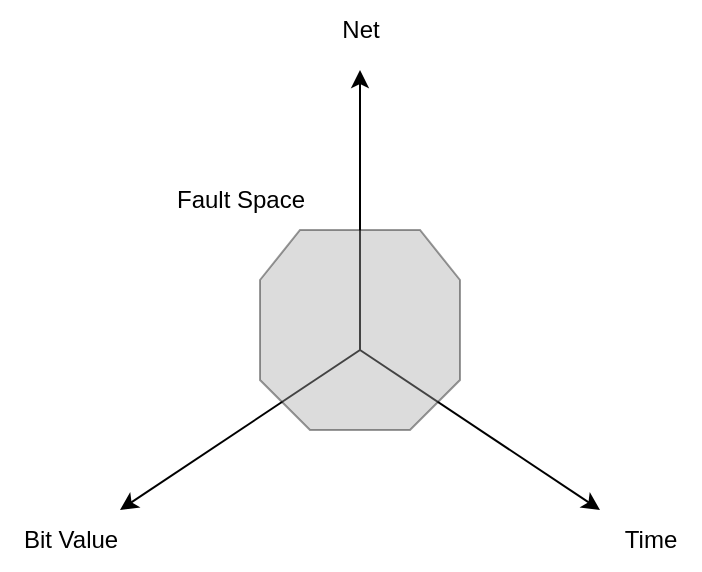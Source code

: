 <mxfile version="20.0.3" type="github">
  <diagram id="gKdZTlmEmeAZpFS0FV5C" name="Page-1">
    <mxGraphModel dx="677" dy="354" grid="1" gridSize="10" guides="1" tooltips="1" connect="1" arrows="1" fold="1" page="1" pageScale="1" pageWidth="850" pageHeight="1100" math="0" shadow="0">
      <root>
        <mxCell id="0" />
        <mxCell id="1" parent="0" />
        <mxCell id="eVbXWNusR5E1aaUNYQW5-1" value="" style="endArrow=classic;html=1;rounded=0;" edge="1" parent="1">
          <mxGeometry width="50" height="50" relative="1" as="geometry">
            <mxPoint x="400" y="400" as="sourcePoint" />
            <mxPoint x="400" y="260" as="targetPoint" />
          </mxGeometry>
        </mxCell>
        <mxCell id="eVbXWNusR5E1aaUNYQW5-2" value="" style="endArrow=classic;html=1;rounded=0;" edge="1" parent="1">
          <mxGeometry width="50" height="50" relative="1" as="geometry">
            <mxPoint x="400" y="400" as="sourcePoint" />
            <mxPoint x="280" y="480" as="targetPoint" />
          </mxGeometry>
        </mxCell>
        <mxCell id="eVbXWNusR5E1aaUNYQW5-3" value="" style="endArrow=classic;html=1;rounded=0;" edge="1" parent="1">
          <mxGeometry width="50" height="50" relative="1" as="geometry">
            <mxPoint x="400" y="400" as="sourcePoint" />
            <mxPoint x="520" y="480" as="targetPoint" />
          </mxGeometry>
        </mxCell>
        <mxCell id="eVbXWNusR5E1aaUNYQW5-4" value="Net" style="text;html=1;align=center;verticalAlign=middle;resizable=0;points=[];autosize=1;strokeColor=none;fillColor=none;" vertex="1" parent="1">
          <mxGeometry x="380" y="225" width="40" height="30" as="geometry" />
        </mxCell>
        <mxCell id="eVbXWNusR5E1aaUNYQW5-5" value="Bit Value" style="text;html=1;align=center;verticalAlign=middle;resizable=0;points=[];autosize=1;strokeColor=none;fillColor=none;" vertex="1" parent="1">
          <mxGeometry x="220" y="480" width="70" height="30" as="geometry" />
        </mxCell>
        <mxCell id="eVbXWNusR5E1aaUNYQW5-6" value="Time" style="text;html=1;align=center;verticalAlign=middle;resizable=0;points=[];autosize=1;strokeColor=none;fillColor=none;" vertex="1" parent="1">
          <mxGeometry x="520" y="480" width="50" height="30" as="geometry" />
        </mxCell>
        <mxCell id="eVbXWNusR5E1aaUNYQW5-7" value="Fault Space" style="text;html=1;align=center;verticalAlign=middle;resizable=0;points=[];autosize=1;strokeColor=none;fillColor=none;" vertex="1" parent="1">
          <mxGeometry x="295" y="310" width="90" height="30" as="geometry" />
        </mxCell>
        <mxCell id="eVbXWNusR5E1aaUNYQW5-12" value="" style="verticalLabelPosition=bottom;verticalAlign=top;html=1;shape=mxgraph.basic.polygon;polyCoords=[[0.2,0],[0.8,0],[1,0.25],[1,0.75],[0.75,1],[0.25,1],[0,0.75],[0,0.25]];polyline=0;fillColor=#A8A8A8;gradientColor=none;opacity=40;strokeColor=default;" vertex="1" parent="1">
          <mxGeometry x="350" y="340" width="100" height="100" as="geometry" />
        </mxCell>
      </root>
    </mxGraphModel>
  </diagram>
</mxfile>

